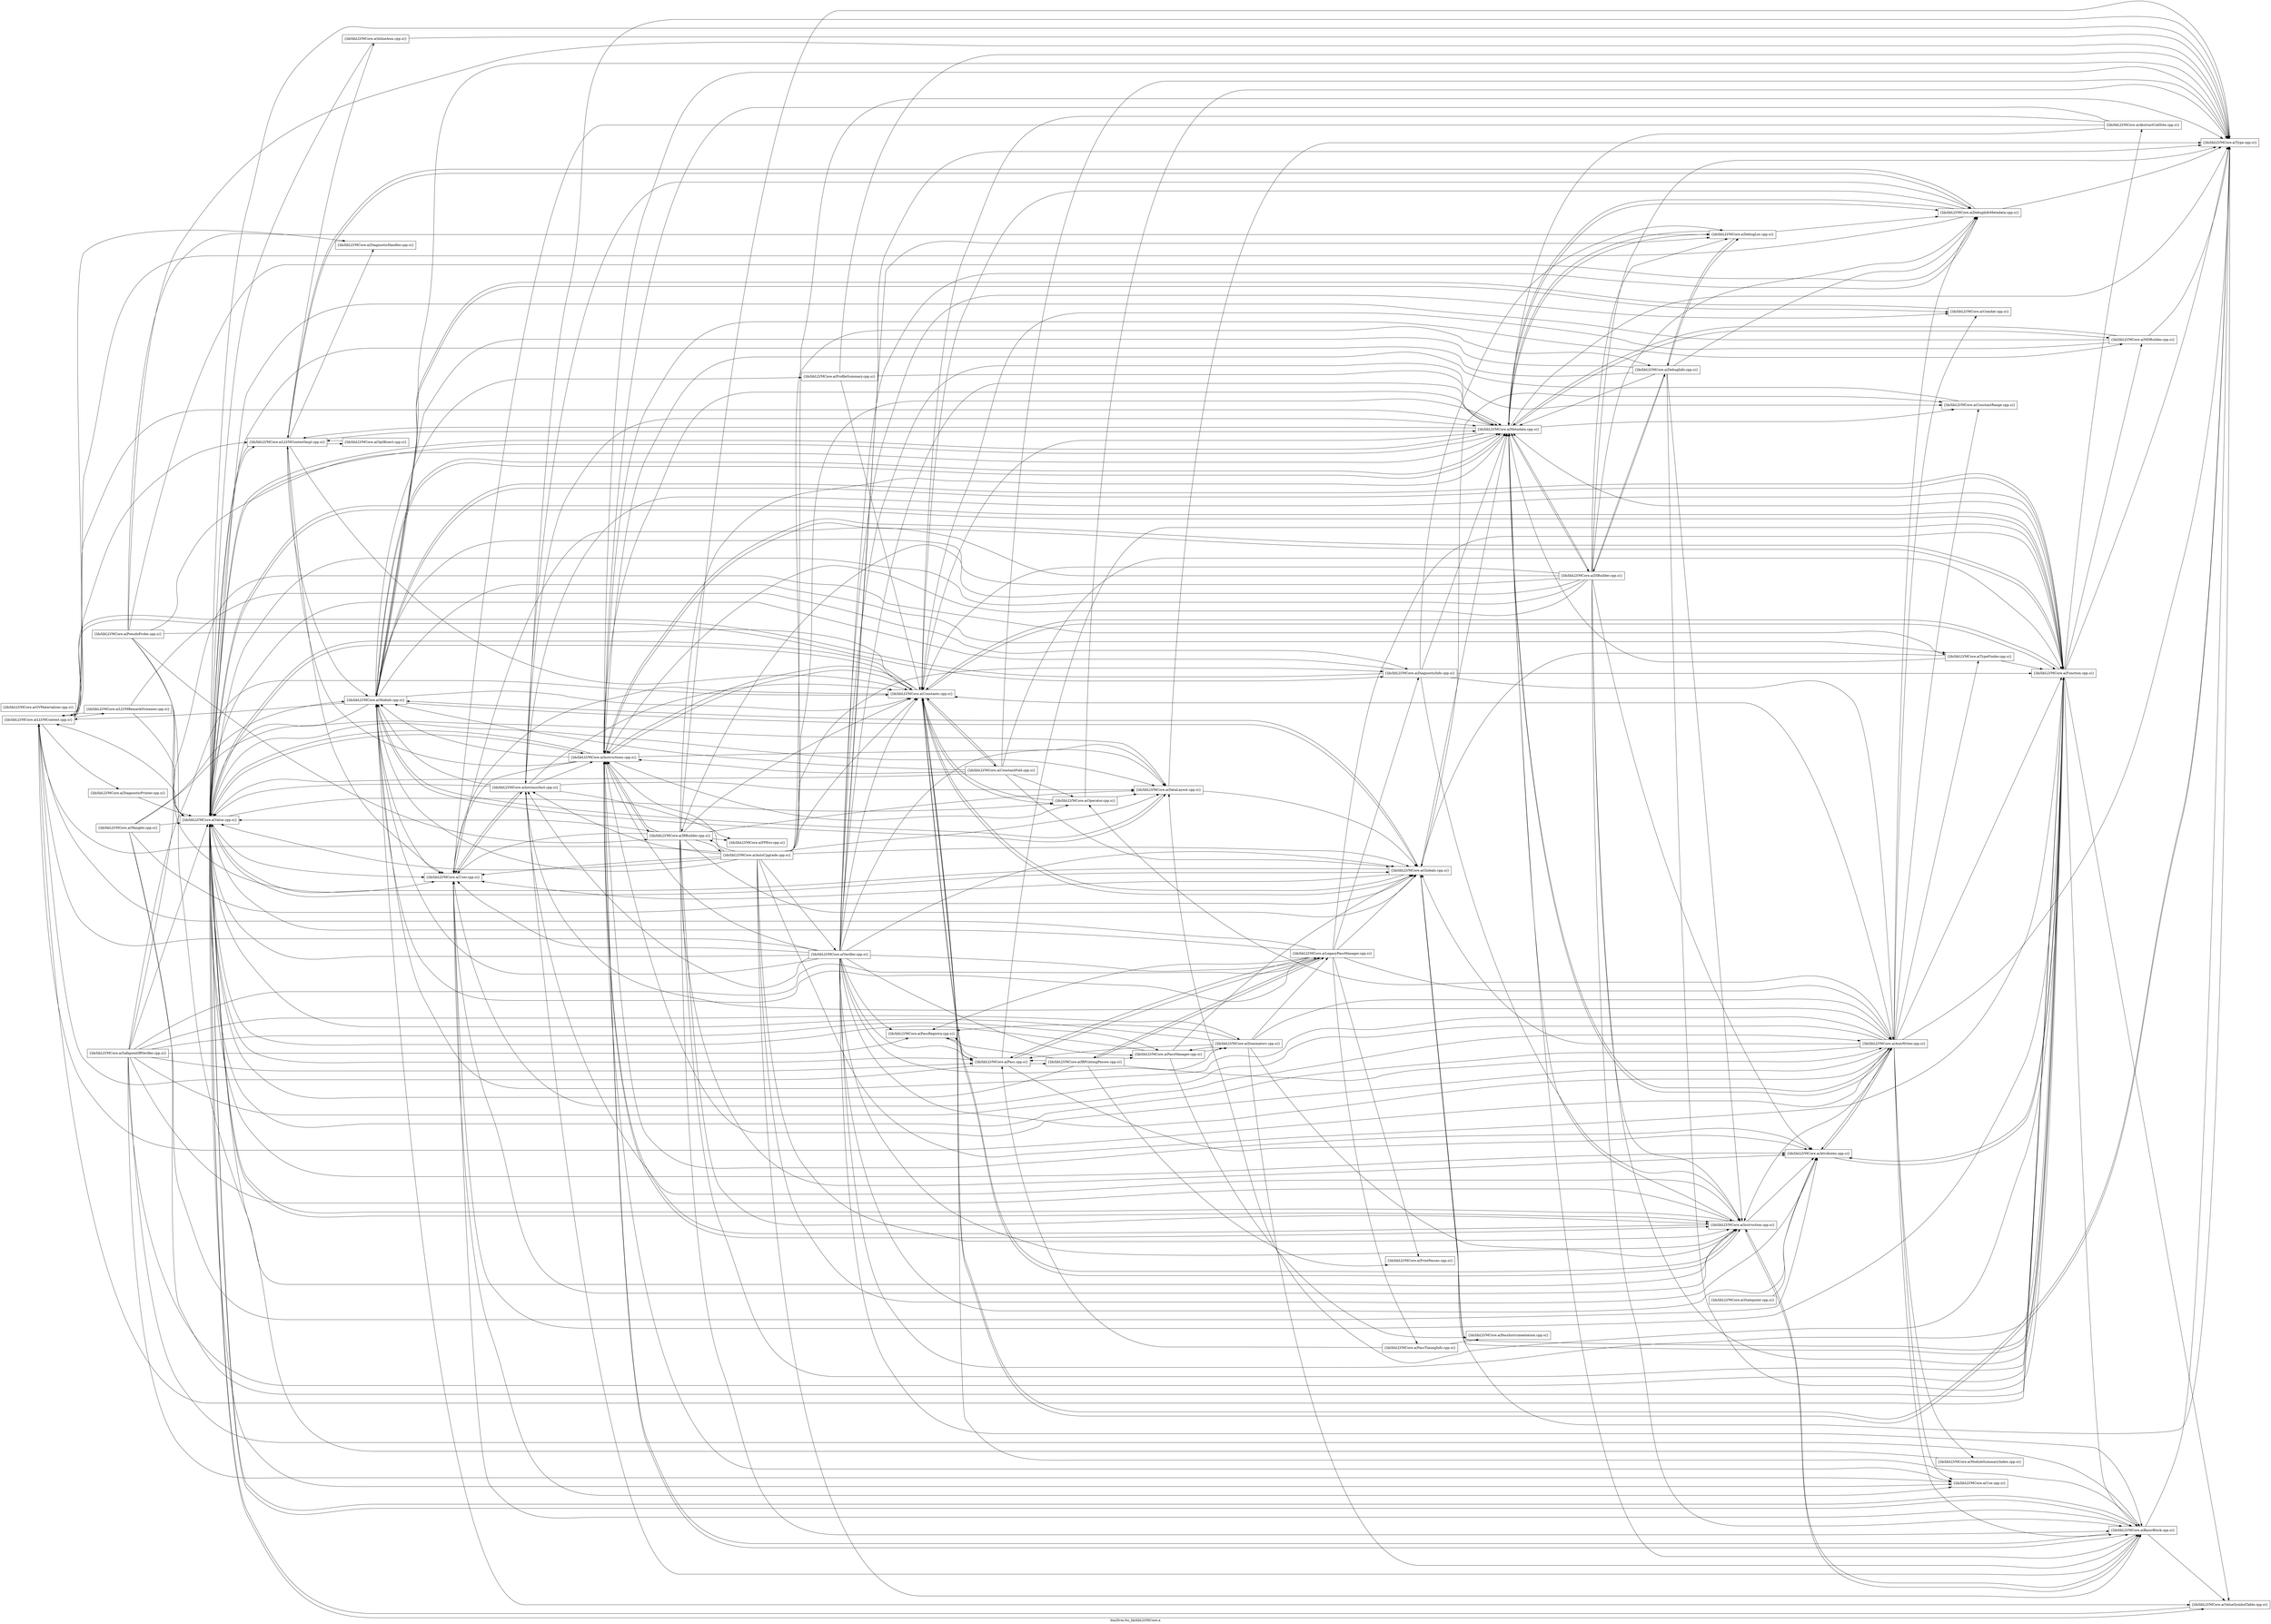 digraph "bin/llvm-lto_lib/libLLVMCore.a" {
	label="bin/llvm-lto_lib/libLLVMCore.a";
	rankdir=LR;

	Node0x560571755808 [shape=record,shape=box,group=0,label="{lib/libLLVMCore.a(DiagnosticHandler.cpp.o)}"];
	Node0x560571756708 [shape=record,shape=box,group=0,label="{lib/libLLVMCore.a(DiagnosticPrinter.cpp.o)}"];
	Node0x560571756708 -> Node0x560571767198;
	Node0x560571772b38 [shape=record,shape=box,group=0,label="{lib/libLLVMCore.a(LLVMContext.cpp.o)}"];
	Node0x560571772b38 -> Node0x560571755808;
	Node0x560571772b38 -> Node0x560571755a88;
	Node0x560571772b38 -> Node0x560571756708;
	Node0x560571772b38 -> Node0x560571773718;
	Node0x560571772b38 -> Node0x560571773038;
	Node0x560571766e78 [shape=record,shape=box,group=0,label="{lib/libLLVMCore.a(Module.cpp.o)}"];
	Node0x560571766e78 -> Node0x56057175ffd8;
	Node0x560571766e78 -> Node0x56057175e818;
	Node0x560571766e78 -> Node0x56057175da08;
	Node0x560571766e78 -> Node0x560571765e38;
	Node0x560571766e78 -> Node0x560571767328;
	Node0x560571766e78 -> Node0x560571772b38;
	Node0x560571766e78 -> Node0x560571766658;
	Node0x560571766e78 -> Node0x560571766d88;
	Node0x560571766e78 -> Node0x5605717666f8;
	Node0x560571766e78 -> Node0x560571766018;
	Node0x560571766e78 -> Node0x5605717678c8;
	Node0x560571766e78 -> Node0x560571767198;
	Node0x560571766e78 -> Node0x56057176a078;
	Node0x56057176a758 [shape=record,shape=box,group=0,label="{lib/libLLVMCore.a(Verifier.cpp.o)}"];
	Node0x56057176a758 -> Node0x560571763228;
	Node0x56057176a758 -> Node0x560571761568;
	Node0x56057176a758 -> Node0x56057175fda8;
	Node0x56057176a758 -> Node0x56057175ffd8;
	Node0x56057176a758 -> Node0x560571760438;
	Node0x56057176a758 -> Node0x56057175e818;
	Node0x56057176a758 -> Node0x56057175da08;
	Node0x56057176a758 -> Node0x5605717546d8;
	Node0x56057176a758 -> Node0x560571754b88;
	Node0x56057176a758 -> Node0x5605717569d8;
	Node0x56057176a758 -> Node0x560571765e38;
	Node0x56057176a758 -> Node0x560571767328;
	Node0x56057176a758 -> Node0x560571776788;
	Node0x56057176a758 -> Node0x560571777408;
	Node0x56057176a758 -> Node0x560571776f58;
	Node0x56057176a758 -> Node0x560571772b38;
	Node0x56057176a758 -> Node0x560571773da8;
	Node0x56057176a758 -> Node0x560571766658;
	Node0x56057176a758 -> Node0x560571766e78;
	Node0x56057176a758 -> Node0x560571763cc8;
	Node0x56057176a758 -> Node0x560571763bd8;
	Node0x56057176a758 -> Node0x560571762af8;
	Node0x56057176a758 -> Node0x5605717666f8;
	Node0x56057176a758 -> Node0x5605717678c8;
	Node0x56057176a758 -> Node0x560571767198;
	Node0x560571773da8 [shape=record,shape=box,group=0,label="{lib/libLLVMCore.a(LegacyPassManager.cpp.o)}"];
	Node0x560571773da8 -> Node0x560571763228;
	Node0x560571773da8 -> Node0x560571755a88;
	Node0x560571773da8 -> Node0x560571765e38;
	Node0x560571773da8 -> Node0x560571767328;
	Node0x560571773da8 -> Node0x560571774e88;
	Node0x560571773da8 -> Node0x560571772b38;
	Node0x560571773da8 -> Node0x560571766e78;
	Node0x560571773da8 -> Node0x560571763cc8;
	Node0x560571773da8 -> Node0x560571762af8;
	Node0x560571773da8 -> Node0x5605717654d8;
	Node0x560571773da8 -> Node0x560571764df8;
	Node0x560571773da8 -> Node0x560571767198;
	Node0x560571763cc8 [shape=record,shape=box,group=0,label="{lib/libLLVMCore.a(Pass.cpp.o)}"];
	Node0x560571763cc8 -> Node0x560571761568;
	Node0x560571763cc8 -> Node0x560571765e38;
	Node0x560571763cc8 -> Node0x560571774e88;
	Node0x560571763cc8 -> Node0x560571772b38;
	Node0x560571763cc8 -> Node0x560571773da8;
	Node0x560571763cc8 -> Node0x560571762af8;
	Node0x560571763cc8 -> Node0x560571767198;
	Node0x560571767198 [shape=record,shape=box,group=0,label="{lib/libLLVMCore.a(Value.cpp.o)}"];
	Node0x560571767198 -> Node0x560571761568;
	Node0x560571767198 -> Node0x56057175fda8;
	Node0x560571767198 -> Node0x56057175e818;
	Node0x560571767198 -> Node0x56057175da08;
	Node0x560571767198 -> Node0x560571765e38;
	Node0x560571767198 -> Node0x560571767328;
	Node0x560571767198 -> Node0x560571776788;
	Node0x560571767198 -> Node0x560571777408;
	Node0x560571767198 -> Node0x560571772b38;
	Node0x560571767198 -> Node0x560571773718;
	Node0x560571767198 -> Node0x560571766658;
	Node0x560571767198 -> Node0x560571764bc8;
	Node0x560571767198 -> Node0x5605717666f8;
	Node0x560571767198 -> Node0x560571768048;
	Node0x560571767198 -> Node0x5605717678c8;
	Node0x560571767198 -> Node0x56057176a078;
	Node0x560571761568 [shape=record,shape=box,group=0,label="{lib/libLLVMCore.a(Attributes.cpp.o)}"];
	Node0x560571761568 -> Node0x560571763228;
	Node0x560571761568 -> Node0x560571765e38;
	Node0x56057175e818 [shape=record,shape=box,group=0,label="{lib/libLLVMCore.a(Constants.cpp.o)}"];
	Node0x56057175e818 -> Node0x56057175eb88;
	Node0x56057175e818 -> Node0x560571765e38;
	Node0x56057175e818 -> Node0x560571767328;
	Node0x56057175e818 -> Node0x560571776788;
	Node0x56057175e818 -> Node0x560571777408;
	Node0x56057175e818 -> Node0x560571764bc8;
	Node0x56057175e818 -> Node0x5605717666f8;
	Node0x56057175e818 -> Node0x5605717678c8;
	Node0x56057175e818 -> Node0x560571767198;
	Node0x560571767d78 [shape=record,shape=box,group=0,label="{lib/libLLVMCore.a(Mangler.cpp.o)}"];
	Node0x560571767d78 -> Node0x560571761568;
	Node0x560571767d78 -> Node0x56057175da08;
	Node0x560571767d78 -> Node0x560571765e38;
	Node0x560571767d78 -> Node0x560571767328;
	Node0x560571767d78 -> Node0x560571766e78;
	Node0x560571767d78 -> Node0x560571767198;
	Node0x560571766658 [shape=record,shape=box,group=0,label="{lib/libLLVMCore.a(Metadata.cpp.o)}"];
	Node0x560571766658 -> Node0x560571763228;
	Node0x560571766658 -> Node0x560571760438;
	Node0x560571766658 -> Node0x56057175e818;
	Node0x560571766658 -> Node0x56057175f808;
	Node0x560571766658 -> Node0x5605717546d8;
	Node0x560571766658 -> Node0x560571754b88;
	Node0x560571766658 -> Node0x560571772b38;
	Node0x560571766658 -> Node0x560571773718;
	Node0x560571766658 -> Node0x5605717680e8;
	Node0x560571766658 -> Node0x560571766e78;
	Node0x560571766658 -> Node0x5605717666f8;
	Node0x560571766658 -> Node0x560571767198;
	Node0x56057175da08 [shape=record,shape=box,group=0,label="{lib/libLLVMCore.a(DataLayout.cpp.o)}"];
	Node0x56057175da08 -> Node0x560571767328;
	Node0x56057175da08 -> Node0x560571766e78;
	Node0x56057175da08 -> Node0x5605717666f8;
	Node0x560571755a88 [shape=record,shape=box,group=0,label="{lib/libLLVMCore.a(DiagnosticInfo.cpp.o)}"];
	Node0x560571755a88 -> Node0x560571763228;
	Node0x560571755a88 -> Node0x560571754b88;
	Node0x560571755a88 -> Node0x560571765e38;
	Node0x560571755a88 -> Node0x560571776788;
	Node0x560571755a88 -> Node0x560571772b38;
	Node0x560571755a88 -> Node0x560571766658;
	Node0x560571755a88 -> Node0x560571767198;
	Node0x560571765e38 [shape=record,shape=box,group=0,label="{lib/libLLVMCore.a(Function.cpp.o)}"];
	Node0x560571765e38 -> Node0x560571761568;
	Node0x560571765e38 -> Node0x56057175fda8;
	Node0x560571765e38 -> Node0x56057175e818;
	Node0x560571765e38 -> Node0x56057175da08;
	Node0x560571765e38 -> Node0x560571766f18;
	Node0x560571765e38 -> Node0x560571767328;
	Node0x560571765e38 -> Node0x560571777408;
	Node0x560571765e38 -> Node0x560571776f58;
	Node0x560571765e38 -> Node0x560571772b38;
	Node0x560571765e38 -> Node0x5605717680e8;
	Node0x560571765e38 -> Node0x560571766658;
	Node0x560571765e38 -> Node0x560571766e78;
	Node0x560571765e38 -> Node0x5605717666f8;
	Node0x560571765e38 -> Node0x5605717678c8;
	Node0x560571765e38 -> Node0x560571767198;
	Node0x560571765e38 -> Node0x56057176a078;
	Node0x560571767328 [shape=record,shape=box,group=0,label="{lib/libLLVMCore.a(Globals.cpp.o)}"];
	Node0x560571767328 -> Node0x560571760438;
	Node0x560571767328 -> Node0x56057175e818;
	Node0x560571767328 -> Node0x560571765e38;
	Node0x560571767328 -> Node0x560571766658;
	Node0x560571767328 -> Node0x560571766e78;
	Node0x560571767328 -> Node0x5605717666f8;
	Node0x560571767328 -> Node0x5605717678c8;
	Node0x560571767328 -> Node0x560571767198;
	Node0x560571779bb8 [shape=record,shape=box,group=0,label="{lib/libLLVMCore.a(IRBuilder.cpp.o)}"];
	Node0x560571779bb8 -> Node0x560571761568;
	Node0x560571779bb8 -> Node0x5605717617e8;
	Node0x560571779bb8 -> Node0x56057175fda8;
	Node0x560571779bb8 -> Node0x56057175e818;
	Node0x560571779bb8 -> Node0x56057175da08;
	Node0x560571779bb8 -> Node0x560571765e38;
	Node0x560571779bb8 -> Node0x560571767328;
	Node0x560571779bb8 -> Node0x560571775658;
	Node0x560571779bb8 -> Node0x560571776788;
	Node0x560571779bb8 -> Node0x560571777408;
	Node0x560571779bb8 -> Node0x560571766658;
	Node0x560571779bb8 -> Node0x5605717666f8;
	Node0x560571779bb8 -> Node0x5605717678c8;
	Node0x560571779bb8 -> Node0x560571767198;
	Node0x560571775b08 [shape=record,shape=box,group=0,label="{lib/libLLVMCore.a(InlineAsm.cpp.o)}"];
	Node0x560571775b08 -> Node0x5605717666f8;
	Node0x560571775b08 -> Node0x560571767198;
	Node0x560571776788 [shape=record,shape=box,group=0,label="{lib/libLLVMCore.a(Instruction.cpp.o)}"];
	Node0x560571776788 -> Node0x560571761568;
	Node0x560571776788 -> Node0x56057175fda8;
	Node0x560571776788 -> Node0x56057175e818;
	Node0x560571776788 -> Node0x560571777408;
	Node0x560571776788 -> Node0x560571766658;
	Node0x560571776788 -> Node0x5605717678c8;
	Node0x560571776788 -> Node0x560571767198;
	Node0x560571777408 [shape=record,shape=box,group=0,label="{lib/libLLVMCore.a(Instructions.cpp.o)}"];
	Node0x560571777408 -> Node0x560571761568;
	Node0x560571777408 -> Node0x56057175fda8;
	Node0x560571777408 -> Node0x56057175e818;
	Node0x560571777408 -> Node0x56057175da08;
	Node0x560571777408 -> Node0x560571765e38;
	Node0x560571777408 -> Node0x560571779bb8;
	Node0x560571777408 -> Node0x560571776788;
	Node0x560571777408 -> Node0x560571773718;
	Node0x560571777408 -> Node0x5605717680e8;
	Node0x560571777408 -> Node0x560571766658;
	Node0x560571777408 -> Node0x560571766e78;
	Node0x560571777408 -> Node0x560571764bc8;
	Node0x560571777408 -> Node0x5605717666f8;
	Node0x560571777408 -> Node0x560571768048;
	Node0x560571777408 -> Node0x5605717678c8;
	Node0x560571777408 -> Node0x560571767198;
	Node0x5605717666f8 [shape=record,shape=box,group=0,label="{lib/libLLVMCore.a(Type.cpp.o)}"];
	Node0x5605717666f8 -> Node0x56057175e818;
	Node0x5605717678c8 [shape=record,shape=box,group=0,label="{lib/libLLVMCore.a(User.cpp.o)}"];
	Node0x5605717678c8 -> Node0x560571776f58;
	Node0x5605717678c8 -> Node0x560571768048;
	Node0x56057175fda8 [shape=record,shape=box,group=0,label="{lib/libLLVMCore.a(BasicBlock.cpp.o)}"];
	Node0x56057175fda8 -> Node0x56057175e818;
	Node0x56057175fda8 -> Node0x560571776788;
	Node0x56057175fda8 -> Node0x560571777408;
	Node0x56057175fda8 -> Node0x560571766658;
	Node0x56057175fda8 -> Node0x5605717666f8;
	Node0x56057175fda8 -> Node0x5605717678c8;
	Node0x56057175fda8 -> Node0x560571767198;
	Node0x56057175fda8 -> Node0x56057176a078;
	Node0x560571776f58 [shape=record,shape=box,group=0,label="{lib/libLLVMCore.a(IntrinsicInst.cpp.o)}"];
	Node0x560571776f58 -> Node0x56057175fda8;
	Node0x560571776f58 -> Node0x56057175e818;
	Node0x560571776f58 -> Node0x56057175da08;
	Node0x560571776f58 -> Node0x5605717546d8;
	Node0x560571776f58 -> Node0x560571775658;
	Node0x560571776f58 -> Node0x560571776788;
	Node0x560571776f58 -> Node0x560571777408;
	Node0x560571776f58 -> Node0x560571766658;
	Node0x560571776f58 -> Node0x560571766e78;
	Node0x560571776f58 -> Node0x5605717666f8;
	Node0x560571776f58 -> Node0x5605717678c8;
	Node0x560571776f58 -> Node0x560571767198;
	Node0x560571764bc8 [shape=record,shape=box,group=0,label="{lib/libLLVMCore.a(Operator.cpp.o)}"];
	Node0x560571764bc8 -> Node0x56057175e818;
	Node0x560571764bc8 -> Node0x56057175da08;
	Node0x560571764bc8 -> Node0x5605717666f8;
	Node0x5605717546d8 [shape=record,shape=box,group=0,label="{lib/libLLVMCore.a(DebugInfoMetadata.cpp.o)}"];
	Node0x5605717546d8 -> Node0x56057175e818;
	Node0x5605717546d8 -> Node0x560571772b38;
	Node0x5605717546d8 -> Node0x560571773718;
	Node0x5605717546d8 -> Node0x560571766658;
	Node0x5605717546d8 -> Node0x5605717666f8;
	Node0x560571760438 [shape=record,shape=box,group=0,label="{lib/libLLVMCore.a(ConstantRange.cpp.o)}"];
	Node0x560571760438 -> Node0x560571777408;
	Node0x560571762af8 [shape=record,shape=box,group=0,label="{lib/libLLVMCore.a(PassRegistry.cpp.o)}"];
	Node0x560571762af8 -> Node0x560571763cc8;
	Node0x560571754b88 [shape=record,shape=box,group=0,label="{lib/libLLVMCore.a(DebugLoc.cpp.o)}"];
	Node0x560571754b88 -> Node0x5605717593b8;
	Node0x560571754b88 -> Node0x5605717546d8;
	Node0x560571754b88 -> Node0x560571766658;
	Node0x5605717569d8 [shape=record,shape=box,group=0,label="{lib/libLLVMCore.a(Dominators.cpp.o)}"];
	Node0x5605717569d8 -> Node0x560571763228;
	Node0x5605717569d8 -> Node0x56057175fda8;
	Node0x5605717569d8 -> Node0x560571776788;
	Node0x5605717569d8 -> Node0x560571773da8;
	Node0x5605717569d8 -> Node0x560571763cc8;
	Node0x5605717569d8 -> Node0x560571763bd8;
	Node0x5605717569d8 -> Node0x560571762af8;
	Node0x5605717569d8 -> Node0x560571767198;
	Node0x560571768048 [shape=record,shape=box,group=0,label="{lib/libLLVMCore.a(Use.cpp.o)}"];
	Node0x5605717617e8 [shape=record,shape=box,group=0,label="{lib/libLLVMCore.a(AutoUpgrade.cpp.o)}"];
	Node0x5605717617e8 -> Node0x560571761568;
	Node0x5605717617e8 -> Node0x56057175fda8;
	Node0x5605717617e8 -> Node0x56057175e818;
	Node0x5605717617e8 -> Node0x56057175da08;
	Node0x5605717617e8 -> Node0x5605717593b8;
	Node0x5605717617e8 -> Node0x560571755a88;
	Node0x5605717617e8 -> Node0x560571765e38;
	Node0x5605717617e8 -> Node0x560571767328;
	Node0x5605717617e8 -> Node0x560571779bb8;
	Node0x5605717617e8 -> Node0x560571776788;
	Node0x5605717617e8 -> Node0x560571777408;
	Node0x5605717617e8 -> Node0x560571776f58;
	Node0x5605717617e8 -> Node0x560571772b38;
	Node0x5605717617e8 -> Node0x560571766658;
	Node0x5605717617e8 -> Node0x560571766e78;
	Node0x5605717617e8 -> Node0x5605717666f8;
	Node0x5605717617e8 -> Node0x5605717678c8;
	Node0x5605717617e8 -> Node0x560571767198;
	Node0x5605717617e8 -> Node0x56057176a758;
	Node0x5605717593b8 [shape=record,shape=box,group=0,label="{lib/libLLVMCore.a(DebugInfo.cpp.o)}"];
	Node0x5605717593b8 -> Node0x56057175f808;
	Node0x5605717593b8 -> Node0x5605717546d8;
	Node0x5605717593b8 -> Node0x560571754b88;
	Node0x5605717593b8 -> Node0x560571765e38;
	Node0x5605717593b8 -> Node0x560571776788;
	Node0x5605717593b8 -> Node0x560571766658;
	Node0x5605717593b8 -> Node0x560571766e78;
	Node0x5605717593b8 -> Node0x560571767198;
	Node0x560571767738 [shape=record,shape=box,group=0,label="{lib/libLLVMCore.a(GVMaterializer.cpp.o)}"];
	Node0x560571766d38 [shape=record,shape=box,group=0,label="{lib/libLLVMCore.a(ModuleSummaryIndex.cpp.o)}"];
	Node0x560571766d38 -> Node0x560571767198;
	Node0x56057175ffd8 [shape=record,shape=box,group=0,label="{lib/libLLVMCore.a(Comdat.cpp.o)}"];
	Node0x56057175ffd8 -> Node0x560571766e78;
	Node0x560571763228 [shape=record,shape=box,group=0,label="{lib/libLLVMCore.a(AsmWriter.cpp.o)}"];
	Node0x560571763228 -> Node0x560571761568;
	Node0x560571763228 -> Node0x56057175fda8;
	Node0x560571763228 -> Node0x56057175ffd8;
	Node0x560571763228 -> Node0x560571760438;
	Node0x560571763228 -> Node0x56057175e818;
	Node0x560571763228 -> Node0x5605717546d8;
	Node0x560571763228 -> Node0x560571765e38;
	Node0x560571763228 -> Node0x560571767328;
	Node0x560571763228 -> Node0x560571776788;
	Node0x560571763228 -> Node0x560571777408;
	Node0x560571763228 -> Node0x560571776f58;
	Node0x560571763228 -> Node0x560571772b38;
	Node0x560571763228 -> Node0x560571766658;
	Node0x560571763228 -> Node0x560571766e78;
	Node0x560571763228 -> Node0x560571766d38;
	Node0x560571763228 -> Node0x560571764bc8;
	Node0x560571763228 -> Node0x5605717666f8;
	Node0x560571763228 -> Node0x560571766018;
	Node0x560571763228 -> Node0x560571768048;
	Node0x560571763228 -> Node0x5605717678c8;
	Node0x560571763228 -> Node0x560571767198;
	Node0x560571764df8 [shape=record,shape=box,group=0,label="{lib/libLLVMCore.a(PrintPasses.cpp.o)}"];
	Node0x560571774e88 [shape=record,shape=box,group=0,label="{lib/libLLVMCore.a(IRPrintingPasses.cpp.o)}"];
	Node0x560571774e88 -> Node0x560571763228;
	Node0x560571774e88 -> Node0x560571773da8;
	Node0x560571774e88 -> Node0x560571763cc8;
	Node0x560571774e88 -> Node0x560571763bd8;
	Node0x560571774e88 -> Node0x560571762af8;
	Node0x560571774e88 -> Node0x560571764df8;
	Node0x560571774e88 -> Node0x560571767198;
	Node0x5605717654d8 [shape=record,shape=box,group=0,label="{lib/libLLVMCore.a(PassTimingInfo.cpp.o)}"];
	Node0x5605717654d8 -> Node0x560571763cc8;
	Node0x5605717654d8 -> Node0x560571764718;
	Node0x5605717680e8 [shape=record,shape=box,group=0,label="{lib/libLLVMCore.a(MDBuilder.cpp.o)}"];
	Node0x5605717680e8 -> Node0x56057175e818;
	Node0x5605717680e8 -> Node0x560571766658;
	Node0x5605717680e8 -> Node0x5605717666f8;
	Node0x5605717680e8 -> Node0x560571767198;
	Node0x560571763bd8 [shape=record,shape=box,group=0,label="{lib/libLLVMCore.a(PassManager.cpp.o)}"];
	Node0x560571763bd8 -> Node0x5605717569d8;
	Node0x560571763bd8 -> Node0x560571767328;
	Node0x560571763bd8 -> Node0x560571764718;
	Node0x560571763bd8 -> Node0x560571767198;
	Node0x56057175f808 [shape=record,shape=box,group=0,label="{lib/libLLVMCore.a(DIBuilder.cpp.o)}"];
	Node0x56057175f808 -> Node0x560571761568;
	Node0x56057175f808 -> Node0x56057175fda8;
	Node0x56057175f808 -> Node0x56057175e818;
	Node0x56057175f808 -> Node0x5605717593b8;
	Node0x56057175f808 -> Node0x5605717546d8;
	Node0x56057175f808 -> Node0x560571754b88;
	Node0x56057175f808 -> Node0x560571765e38;
	Node0x56057175f808 -> Node0x560571779bb8;
	Node0x56057175f808 -> Node0x560571776788;
	Node0x56057175f808 -> Node0x560571777408;
	Node0x56057175f808 -> Node0x560571766658;
	Node0x56057175f808 -> Node0x560571766e78;
	Node0x56057175f808 -> Node0x5605717666f8;
	Node0x56057175f808 -> Node0x5605717678c8;
	Node0x56057175f808 -> Node0x560571767198;
	Node0x560571766018 [shape=record,shape=box,group=0,label="{lib/libLLVMCore.a(TypeFinder.cpp.o)}"];
	Node0x560571766018 -> Node0x560571765e38;
	Node0x560571766018 -> Node0x560571767328;
	Node0x560571766018 -> Node0x560571766658;
	Node0x56057176a078 [shape=record,shape=box,group=0,label="{lib/libLLVMCore.a(ValueSymbolTable.cpp.o)}"];
	Node0x56057176a078 -> Node0x560571767198;
	Node0x56057175eb88 [shape=record,shape=box,group=0,label="{lib/libLLVMCore.a(ConstantFold.cpp.o)}"];
	Node0x56057175eb88 -> Node0x56057175e818;
	Node0x56057175eb88 -> Node0x560571765e38;
	Node0x56057175eb88 -> Node0x560571767328;
	Node0x56057175eb88 -> Node0x560571777408;
	Node0x56057175eb88 -> Node0x560571766e78;
	Node0x56057175eb88 -> Node0x560571764bc8;
	Node0x56057175eb88 -> Node0x5605717666f8;
	Node0x56057175eb88 -> Node0x560571767198;
	Node0x560571773718 [shape=record,shape=box,group=0,label="{lib/libLLVMCore.a(LLVMContextImpl.cpp.o)}"];
	Node0x560571773718 -> Node0x56057175e818;
	Node0x560571773718 -> Node0x5605717546d8;
	Node0x560571773718 -> Node0x560571755808;
	Node0x560571773718 -> Node0x560571775b08;
	Node0x560571773718 -> Node0x560571766658;
	Node0x560571773718 -> Node0x560571766e78;
	Node0x560571773718 -> Node0x560571766068;
	Node0x560571773718 -> Node0x5605717678c8;
	Node0x560571773718 -> Node0x560571767198;
	Node0x560571766f18 [shape=record,shape=box,group=0,label="{lib/libLLVMCore.a(AbstractCallSite.cpp.o)}"];
	Node0x560571766f18 -> Node0x56057175e818;
	Node0x560571766f18 -> Node0x560571777408;
	Node0x560571766f18 -> Node0x560571766658;
	Node0x560571766f18 -> Node0x5605717678c8;
	Node0x560571775658 [shape=record,shape=box,group=0,label="{lib/libLLVMCore.a(FPEnv.cpp.o)}"];
	Node0x560571773038 [shape=record,shape=box,group=0,label="{lib/libLLVMCore.a(LLVMRemarkStreamer.cpp.o)}"];
	Node0x560571773038 -> Node0x560571755a88;
	Node0x560571773038 -> Node0x560571772b38;
	Node0x560571773038 -> Node0x560571767198;
	Node0x560571766068 [shape=record,shape=box,group=0,label="{lib/libLLVMCore.a(OptBisect.cpp.o)}"];
	Node0x560571766068 -> Node0x560571773718;
	Node0x560571766d88 [shape=record,shape=box,group=0,label="{lib/libLLVMCore.a(ProfileSummary.cpp.o)}"];
	Node0x560571766d88 -> Node0x56057175e818;
	Node0x560571766d88 -> Node0x560571766658;
	Node0x560571766d88 -> Node0x5605717666f8;
	Node0x560571764718 [shape=record,shape=box,group=0,label="{lib/libLLVMCore.a(PassInstrumentation.cpp.o)}"];
	Node0x56057175df08 [shape=record,shape=box,group=0,label="{lib/libLLVMCore.a(Statepoint.cpp.o)}"];
	Node0x56057175df08 -> Node0x560571761568;
	Node0x56057175a4e8 [shape=record,shape=box,group=0,label="{lib/libLLVMCore.a(SafepointIRVerifier.cpp.o)}"];
	Node0x56057175a4e8 -> Node0x560571763228;
	Node0x56057175a4e8 -> Node0x56057175fda8;
	Node0x56057175a4e8 -> Node0x56057175e818;
	Node0x56057175a4e8 -> Node0x5605717569d8;
	Node0x56057175a4e8 -> Node0x560571765e38;
	Node0x56057175a4e8 -> Node0x560571776788;
	Node0x56057175a4e8 -> Node0x560571773da8;
	Node0x56057175a4e8 -> Node0x560571763cc8;
	Node0x56057175a4e8 -> Node0x560571763bd8;
	Node0x56057175a4e8 -> Node0x560571762af8;
	Node0x56057175a4e8 -> Node0x560571766018;
	Node0x56057175a4e8 -> Node0x560571768048;
	Node0x56057175a4e8 -> Node0x560571767198;
	Node0x560571775ba8 [shape=record,shape=box,group=0,label="{lib/libLLVMCore.a(PseudoProbe.cpp.o)}"];
	Node0x560571775ba8 -> Node0x56057175e818;
	Node0x560571775ba8 -> Node0x5605717546d8;
	Node0x560571775ba8 -> Node0x560571754b88;
	Node0x560571775ba8 -> Node0x560571779bb8;
	Node0x560571775ba8 -> Node0x560571776788;
	Node0x560571775ba8 -> Node0x560571766658;
	Node0x560571775ba8 -> Node0x5605717666f8;
	Node0x560571775ba8 -> Node0x5605717678c8;
	Node0x560571775ba8 -> Node0x560571767198;
}
